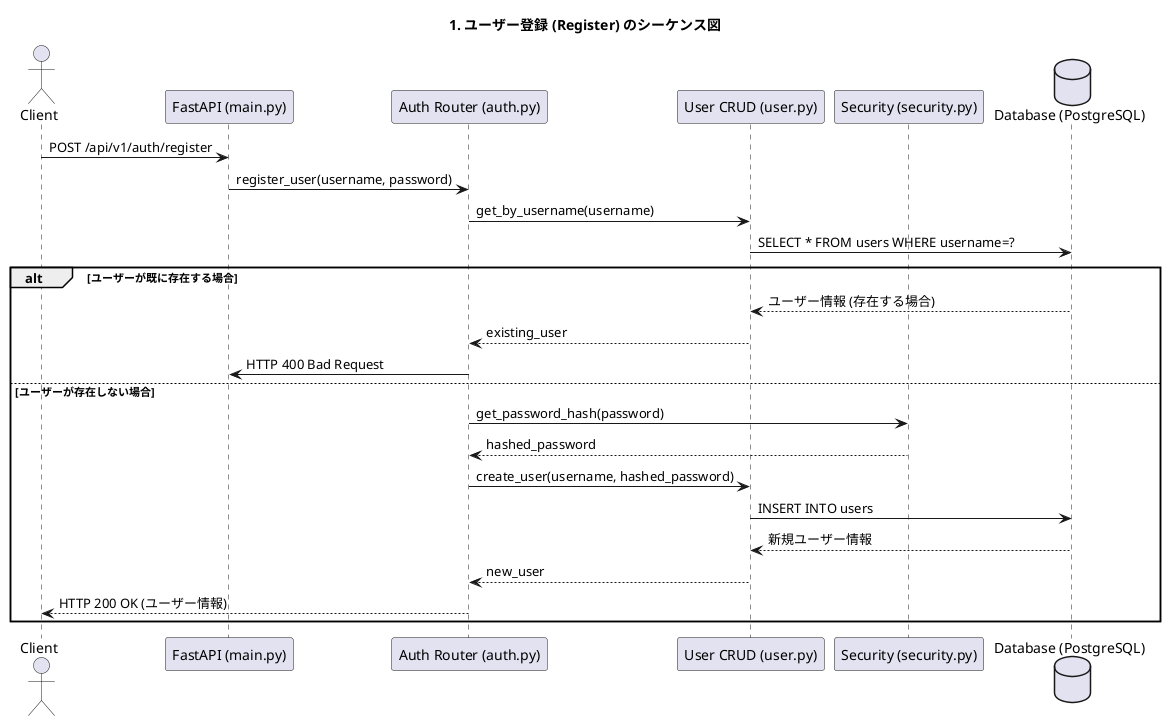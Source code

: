 @startuml
title 1. ユーザー登録 (Register) のシーケンス図

actor Client
participant "FastAPI (main.py)" as FastAPI
participant "Auth Router (auth.py)" as AuthRouter
participant "User CRUD (user.py)" as UserCRUD
participant "Security (security.py)" as Security
database "Database (PostgreSQL)" as DB

Client -> FastAPI: POST /api/v1/auth/register
FastAPI -> AuthRouter: register_user(username, password)
AuthRouter -> UserCRUD: get_by_username(username)
UserCRUD -> DB: SELECT * FROM users WHERE username=?

alt ユーザーが既に存在する場合
    DB --> UserCRUD: ユーザー情報 (存在する場合)
    UserCRUD --> AuthRouter: existing_user
    AuthRouter -> FastAPI: HTTP 400 Bad Request
else ユーザーが存在しない場合
    AuthRouter -> Security: get_password_hash(password)
    Security --> AuthRouter: hashed_password
    AuthRouter -> UserCRUD: create_user(username, hashed_password)
    UserCRUD -> DB: INSERT INTO users
    DB --> UserCRUD: 新規ユーザー情報
    UserCRUD --> AuthRouter: new_user
    AuthRouter --> Client: HTTP 200 OK (ユーザー情報)
end

@enduml
